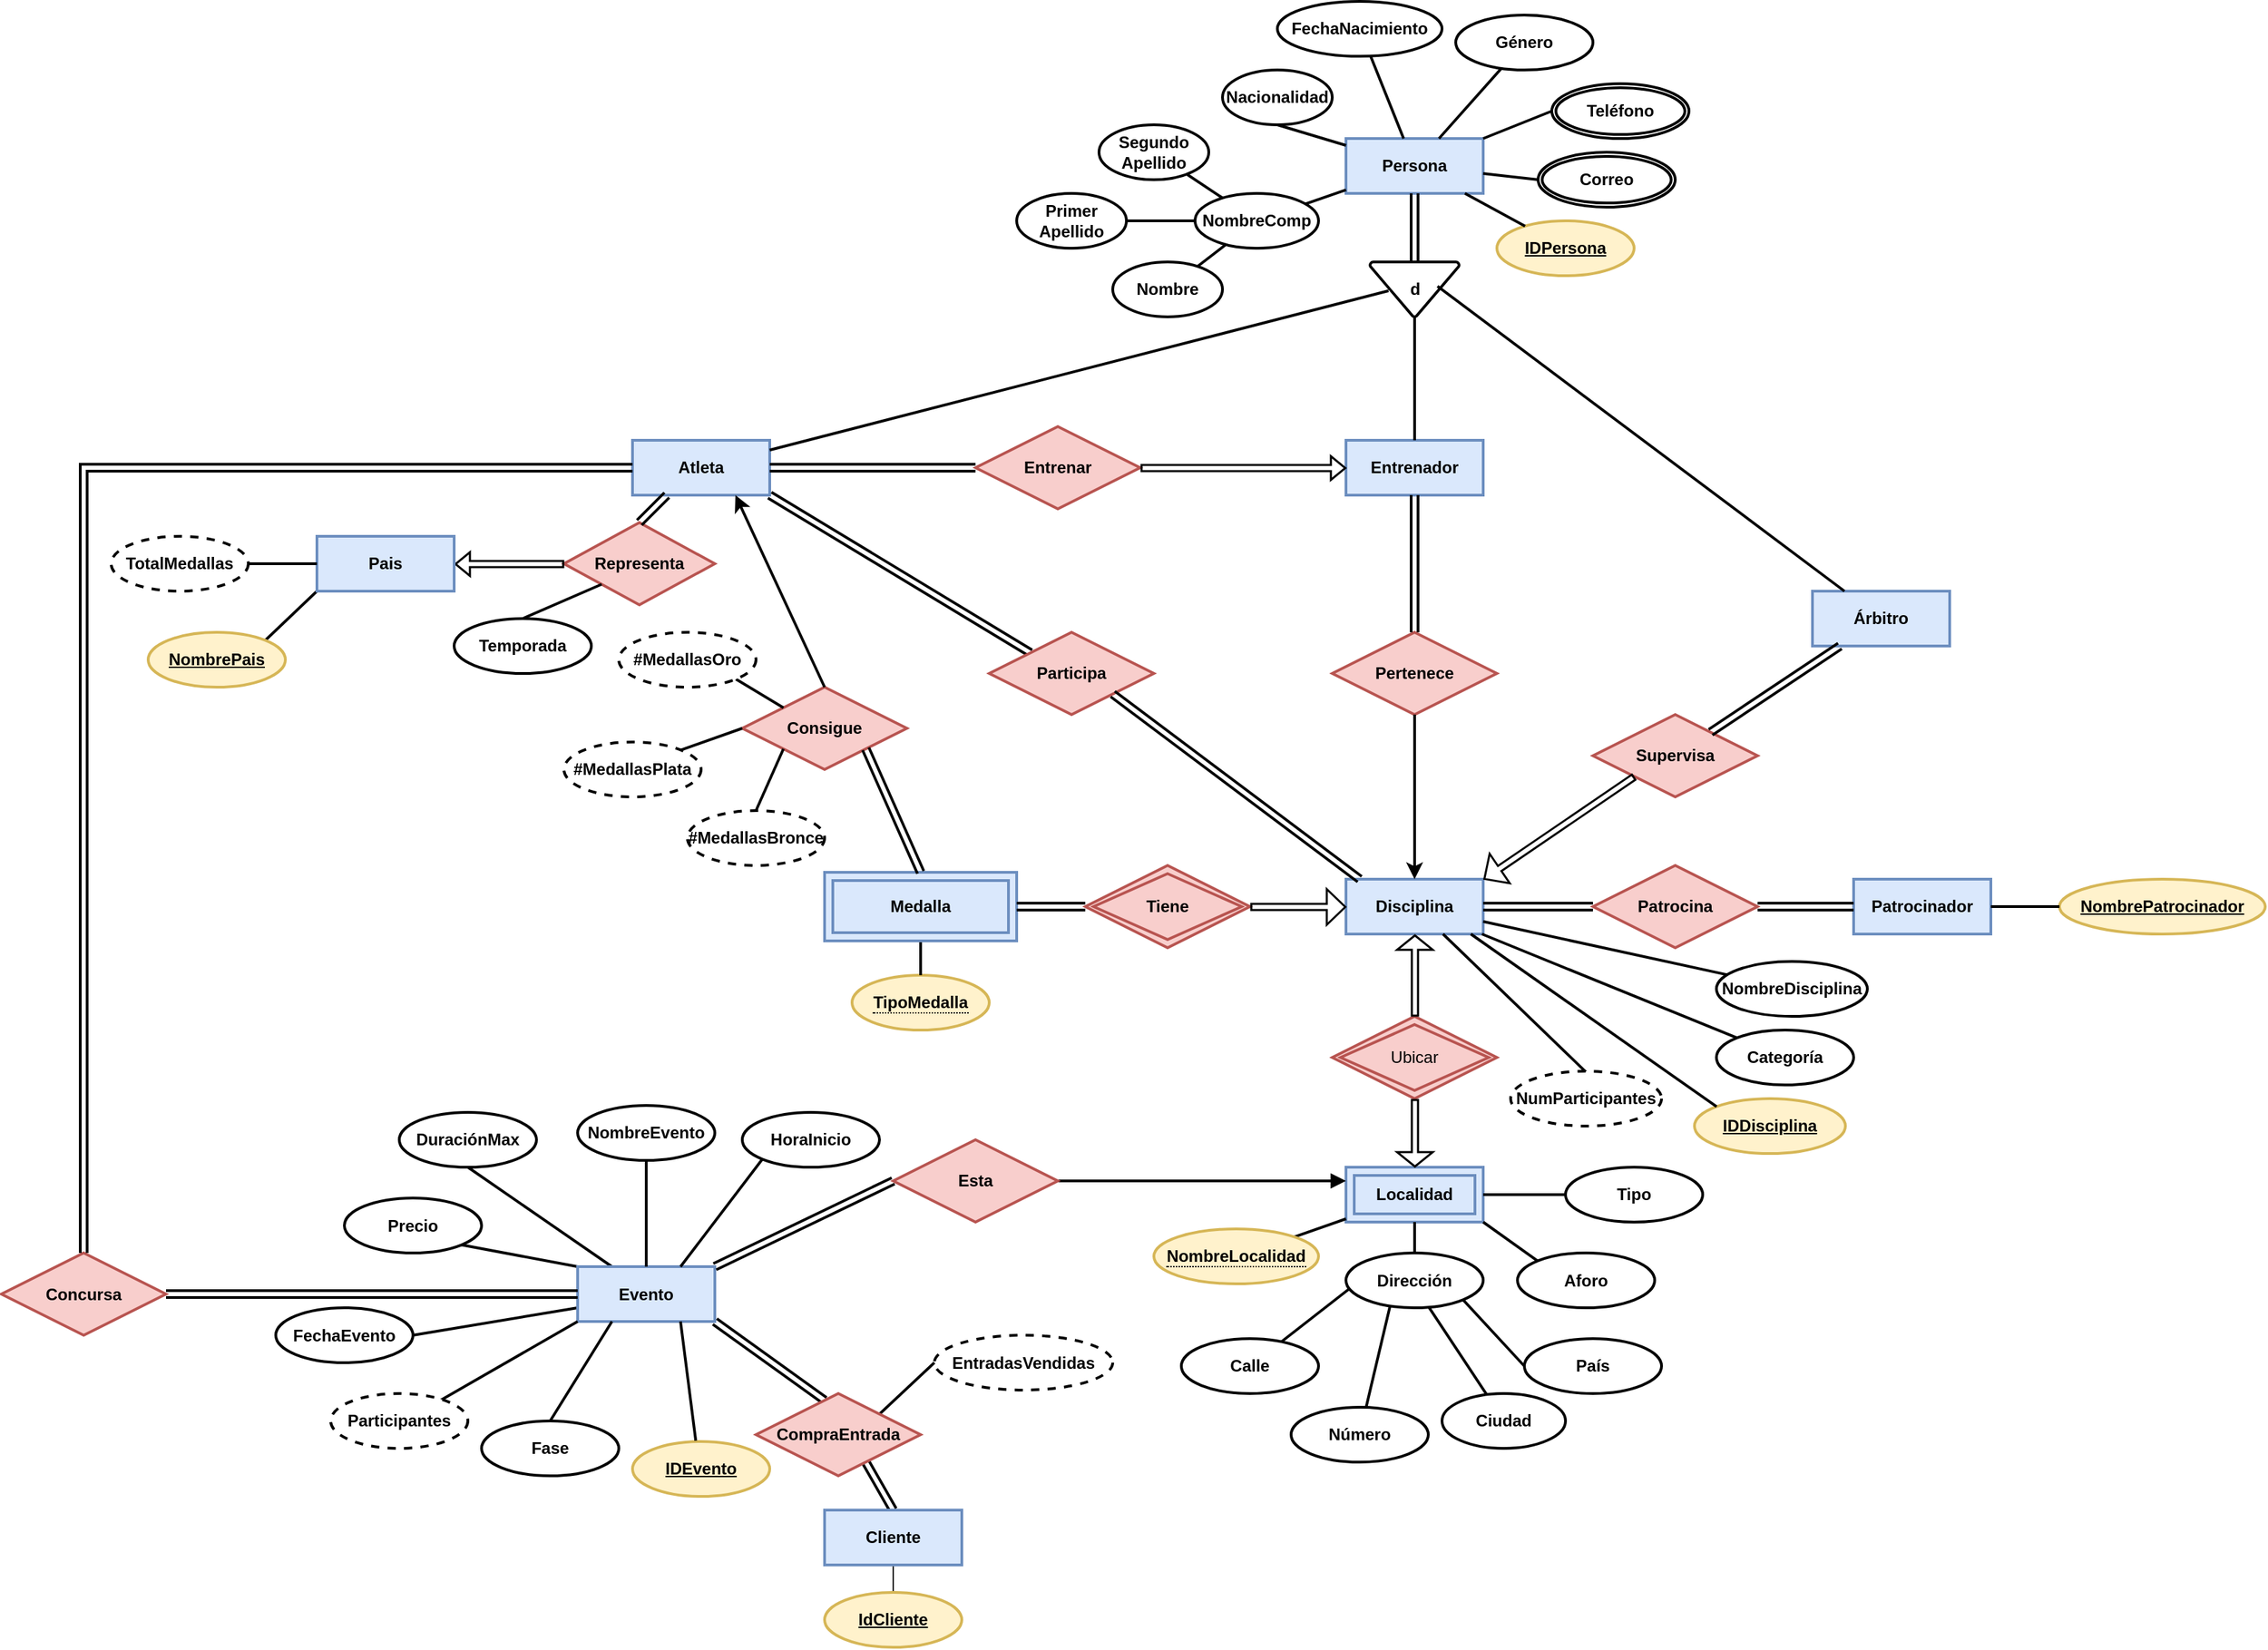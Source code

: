 <mxfile version="24.8.6">
  <diagram name="Página-1" id="QCrCfaFw36UPNGJQG-pu">
    <mxGraphModel grid="1" page="1" gridSize="10" guides="1" tooltips="1" connect="1" arrows="1" fold="1" pageScale="1" pageWidth="827" pageHeight="1169" background="none" math="0" shadow="0">
      <root>
        <mxCell id="0" />
        <mxCell id="1" parent="0" />
        <mxCell id="vkqAU-G4HcXmrahT7UT--8" value="NombreComp" style="ellipse;whiteSpace=wrap;html=1;movable=1;resizable=1;rotatable=1;deletable=1;editable=1;locked=0;connectable=1;strokeWidth=2;fontStyle=1" vertex="1" parent="1">
          <mxGeometry x="150" y="-90" width="90" height="40" as="geometry" />
        </mxCell>
        <mxCell id="vkqAU-G4HcXmrahT7UT--10" value="Nombre" style="ellipse;whiteSpace=wrap;html=1;movable=1;resizable=1;rotatable=1;deletable=1;editable=1;locked=0;connectable=1;strokeWidth=2;fontStyle=1" vertex="1" parent="1">
          <mxGeometry x="90" y="-40" width="80" height="40" as="geometry" />
        </mxCell>
        <mxCell id="f1zBCqjC82hzsTpn4rTU-1" value="Primer Apellido" style="ellipse;whiteSpace=wrap;html=1;movable=1;resizable=1;rotatable=1;deletable=1;editable=1;locked=0;connectable=1;strokeWidth=2;fontStyle=1" vertex="1" parent="1">
          <mxGeometry x="20" y="-90" width="80" height="40" as="geometry" />
        </mxCell>
        <mxCell id="f1zBCqjC82hzsTpn4rTU-2" value="Segundo Apellido" style="ellipse;whiteSpace=wrap;html=1;movable=1;resizable=1;rotatable=1;deletable=1;editable=1;locked=0;connectable=1;strokeWidth=2;fontStyle=1" vertex="1" parent="1">
          <mxGeometry x="80" y="-140" width="80" height="40" as="geometry" />
        </mxCell>
        <mxCell id="f1zBCqjC82hzsTpn4rTU-3" value="Nacionalidad" style="ellipse;whiteSpace=wrap;html=1;movable=1;resizable=1;rotatable=1;deletable=1;editable=1;locked=0;connectable=1;strokeWidth=2;fontStyle=1" vertex="1" parent="1">
          <mxGeometry x="170" y="-180" width="80" height="40" as="geometry" />
        </mxCell>
        <mxCell id="f1zBCqjC82hzsTpn4rTU-4" value="FechaNacimiento" style="ellipse;whiteSpace=wrap;html=1;movable=1;resizable=1;rotatable=1;deletable=1;editable=1;locked=0;connectable=1;strokeWidth=2;fontStyle=1" vertex="1" parent="1">
          <mxGeometry x="210" y="-230" width="120" height="40" as="geometry" />
        </mxCell>
        <mxCell id="f1zBCqjC82hzsTpn4rTU-11" value="d" style="strokeWidth=2;html=1;shape=mxgraph.flowchart.merge_or_storage;whiteSpace=wrap;fontStyle=1" vertex="1" parent="1">
          <mxGeometry x="277.5" y="-40" width="65" height="40" as="geometry" />
        </mxCell>
        <mxCell id="f1zBCqjC82hzsTpn4rTU-13" value="Persona" style="whiteSpace=wrap;html=1;align=center;fontStyle=1;fillColor=#dae8fc;strokeColor=#6c8ebf;strokeWidth=2;" vertex="1" parent="1">
          <mxGeometry x="260" y="-130" width="100" height="40" as="geometry" />
        </mxCell>
        <mxCell id="f1zBCqjC82hzsTpn4rTU-14" value="Atleta" style="whiteSpace=wrap;html=1;align=center;fontStyle=1;fillColor=#DAE8FC;strokeColor=#6c8ebf;strokeWidth=2;" vertex="1" parent="1">
          <mxGeometry x="-260" y="90" width="100" height="40" as="geometry" />
        </mxCell>
        <mxCell id="f1zBCqjC82hzsTpn4rTU-15" value="Entrenador" style="whiteSpace=wrap;html=1;align=center;fontStyle=1;fillColor=#dae8fc;strokeColor=#6c8ebf;strokeWidth=2;" vertex="1" parent="1">
          <mxGeometry x="260" y="90" width="100" height="40" as="geometry" />
        </mxCell>
        <mxCell id="f1zBCqjC82hzsTpn4rTU-16" value="Árbitro" style="whiteSpace=wrap;html=1;align=center;fillColor=#dae8fc;strokeColor=#6c8ebf;fontStyle=1;strokeWidth=2;" vertex="1" parent="1">
          <mxGeometry x="600" y="200" width="100" height="40" as="geometry" />
        </mxCell>
        <mxCell id="f1zBCqjC82hzsTpn4rTU-17" value="Disciplina" style="whiteSpace=wrap;html=1;align=center;fontStyle=1;fillColor=#dae8fc;strokeColor=#6c8ebf;strokeWidth=2;" vertex="1" parent="1">
          <mxGeometry x="260" y="410" width="100" height="40" as="geometry" />
        </mxCell>
        <mxCell id="f1zBCqjC82hzsTpn4rTU-27" value="" style="endArrow=none;html=1;rounded=0;entryX=0;entryY=0.5;entryDx=0;entryDy=0;strokeWidth=2;fontStyle=1" edge="1" parent="1" source="f1zBCqjC82hzsTpn4rTU-13" target="f1zBCqjC82hzsTpn4rTU-51">
          <mxGeometry relative="1" as="geometry">
            <mxPoint x="290" y="-30" as="sourcePoint" />
            <mxPoint x="400" y="-150" as="targetPoint" />
          </mxGeometry>
        </mxCell>
        <mxCell id="f1zBCqjC82hzsTpn4rTU-28" value="" style="endArrow=none;html=1;rounded=0;exitX=0.5;exitY=1;exitDx=0;exitDy=0;strokeWidth=2;fontStyle=1" edge="1" parent="1" source="f1zBCqjC82hzsTpn4rTU-3" target="f1zBCqjC82hzsTpn4rTU-13">
          <mxGeometry relative="1" as="geometry">
            <mxPoint x="290" y="-30" as="sourcePoint" />
            <mxPoint x="320" y="-140" as="targetPoint" />
          </mxGeometry>
        </mxCell>
        <mxCell id="f1zBCqjC82hzsTpn4rTU-29" value="" style="endArrow=none;html=1;rounded=0;strokeWidth=2;fontStyle=1" edge="1" parent="1" source="f1zBCqjC82hzsTpn4rTU-13" target="f1zBCqjC82hzsTpn4rTU-4">
          <mxGeometry relative="1" as="geometry">
            <mxPoint x="230" y="-211.18" as="sourcePoint" />
            <mxPoint x="390" y="-211.18" as="targetPoint" />
          </mxGeometry>
        </mxCell>
        <mxCell id="f1zBCqjC82hzsTpn4rTU-31" value="" style="endArrow=none;html=1;rounded=0;strokeWidth=2;fontStyle=1" edge="1" parent="1" source="f1zBCqjC82hzsTpn4rTU-13" target="vkqAU-G4HcXmrahT7UT--8">
          <mxGeometry relative="1" as="geometry">
            <mxPoint x="290" y="-30" as="sourcePoint" />
            <mxPoint x="450" y="-30" as="targetPoint" />
          </mxGeometry>
        </mxCell>
        <mxCell id="f1zBCqjC82hzsTpn4rTU-32" value="" style="endArrow=none;html=1;rounded=0;strokeWidth=2;fontStyle=1" edge="1" parent="1" source="vkqAU-G4HcXmrahT7UT--8" target="f1zBCqjC82hzsTpn4rTU-2">
          <mxGeometry relative="1" as="geometry">
            <mxPoint x="290" y="-30" as="sourcePoint" />
            <mxPoint x="450" y="-30" as="targetPoint" />
          </mxGeometry>
        </mxCell>
        <mxCell id="f1zBCqjC82hzsTpn4rTU-33" value="" style="endArrow=none;html=1;rounded=0;strokeWidth=2;fontStyle=1" edge="1" parent="1" source="vkqAU-G4HcXmrahT7UT--8" target="f1zBCqjC82hzsTpn4rTU-1">
          <mxGeometry relative="1" as="geometry">
            <mxPoint x="290" y="-30" as="sourcePoint" />
            <mxPoint x="450" y="-30" as="targetPoint" />
          </mxGeometry>
        </mxCell>
        <mxCell id="f1zBCqjC82hzsTpn4rTU-34" value="" style="endArrow=none;html=1;rounded=0;strokeWidth=2;fontStyle=1" edge="1" parent="1" source="vkqAU-G4HcXmrahT7UT--8" target="vkqAU-G4HcXmrahT7UT--10">
          <mxGeometry relative="1" as="geometry">
            <mxPoint x="290" y="-30" as="sourcePoint" />
            <mxPoint x="450" y="-30" as="targetPoint" />
          </mxGeometry>
        </mxCell>
        <mxCell id="f1zBCqjC82hzsTpn4rTU-39" value="" style="shape=link;html=1;rounded=0;strokeWidth=2;fontStyle=1" edge="1" parent="1" source="f1zBCqjC82hzsTpn4rTU-11" target="f1zBCqjC82hzsTpn4rTU-13">
          <mxGeometry width="100" relative="1" as="geometry">
            <mxPoint x="310" y="-30" as="sourcePoint" />
            <mxPoint x="420" y="-30" as="targetPoint" />
          </mxGeometry>
        </mxCell>
        <mxCell id="f1zBCqjC82hzsTpn4rTU-40" value="" style="endArrow=none;html=1;rounded=0;exitX=0.208;exitY=0.525;exitDx=0;exitDy=0;exitPerimeter=0;strokeWidth=2;" edge="1" parent="1" source="f1zBCqjC82hzsTpn4rTU-11" target="f1zBCqjC82hzsTpn4rTU-14">
          <mxGeometry width="50" height="50" relative="1" as="geometry">
            <mxPoint x="340" y="-60" as="sourcePoint" />
            <mxPoint x="240" y="-20" as="targetPoint" />
          </mxGeometry>
        </mxCell>
        <mxCell id="f1zBCqjC82hzsTpn4rTU-41" value="" style="endArrow=none;html=1;rounded=0;strokeWidth=2;" edge="1" parent="1" source="f1zBCqjC82hzsTpn4rTU-11" target="f1zBCqjC82hzsTpn4rTU-15">
          <mxGeometry width="50" height="50" relative="1" as="geometry">
            <mxPoint x="347.769" y="-129.72" as="sourcePoint" />
            <mxPoint x="209.769" y="-44.72" as="targetPoint" />
          </mxGeometry>
        </mxCell>
        <mxCell id="f1zBCqjC82hzsTpn4rTU-42" value="" style="endArrow=none;html=1;rounded=0;entryX=0.757;entryY=0.441;entryDx=0;entryDy=0;entryPerimeter=0;strokeWidth=2;" edge="1" parent="1" source="f1zBCqjC82hzsTpn4rTU-16" target="f1zBCqjC82hzsTpn4rTU-11">
          <mxGeometry width="50" height="50" relative="1" as="geometry">
            <mxPoint x="347.769" y="-129.72" as="sourcePoint" />
            <mxPoint x="209.769" y="-44.72" as="targetPoint" />
            <Array as="points" />
          </mxGeometry>
        </mxCell>
        <mxCell id="f1zBCqjC82hzsTpn4rTU-46" value="Género" style="ellipse;whiteSpace=wrap;html=1;align=center;strokeWidth=2;fontStyle=1" vertex="1" parent="1">
          <mxGeometry x="340" y="-220" width="100" height="40" as="geometry" />
        </mxCell>
        <mxCell id="f1zBCqjC82hzsTpn4rTU-48" value="" style="endArrow=none;html=1;rounded=0;strokeWidth=2;fontStyle=1" edge="1" parent="1" source="f1zBCqjC82hzsTpn4rTU-46" target="f1zBCqjC82hzsTpn4rTU-13">
          <mxGeometry width="50" height="50" relative="1" as="geometry">
            <mxPoint x="397.769" y="-79.72" as="sourcePoint" />
            <mxPoint x="259.769" y="5.28" as="targetPoint" />
          </mxGeometry>
        </mxCell>
        <mxCell id="f1zBCqjC82hzsTpn4rTU-49" value="Supervisa" style="shape=rhombus;perimeter=rhombusPerimeter;whiteSpace=wrap;html=1;align=center;fillColor=#f8cecc;strokeColor=#b85450;strokeWidth=2;fontStyle=1" vertex="1" parent="1">
          <mxGeometry x="440" y="290" width="120" height="60" as="geometry" />
        </mxCell>
        <mxCell id="f1zBCqjC82hzsTpn4rTU-51" value="Teléfono" style="ellipse;shape=doubleEllipse;margin=3;whiteSpace=wrap;html=1;align=center;strokeWidth=2;fontStyle=1" vertex="1" parent="1">
          <mxGeometry x="410" y="-170" width="100" height="40" as="geometry" />
        </mxCell>
        <mxCell id="f1zBCqjC82hzsTpn4rTU-53" value="Localidad" style="shape=ext;margin=3;double=1;whiteSpace=wrap;html=1;align=center;fillColor=#dae8fc;strokeColor=#6c8ebf;strokeWidth=2;fontStyle=1" vertex="1" parent="1">
          <mxGeometry x="260" y="620" width="100" height="40" as="geometry" />
        </mxCell>
        <mxCell id="f1zBCqjC82hzsTpn4rTU-55" value="Pertenece" style="shape=rhombus;perimeter=rhombusPerimeter;whiteSpace=wrap;html=1;align=center;fillColor=#f8cecc;strokeColor=#b85450;strokeWidth=2;fontStyle=1" vertex="1" parent="1">
          <mxGeometry x="250" y="230" width="120" height="60" as="geometry" />
        </mxCell>
        <mxCell id="f1zBCqjC82hzsTpn4rTU-60" value="" style="endArrow=classic;html=1;rounded=0;entryX=0;entryY=0.5;entryDx=0;entryDy=0;strokeWidth=2;shape=link;" edge="1" parent="1" source="f1zBCqjC82hzsTpn4rTU-14" target="f1zBCqjC82hzsTpn4rTU-43">
          <mxGeometry width="50" height="50" relative="1" as="geometry">
            <mxPoint x="310" y="180" as="sourcePoint" />
            <mxPoint x="360" y="130" as="targetPoint" />
          </mxGeometry>
        </mxCell>
        <mxCell id="f1zBCqjC82hzsTpn4rTU-43" value="Entrenar" style="shape=rhombus;perimeter=rhombusPerimeter;whiteSpace=wrap;html=1;align=center;fillColor=#f8cecc;strokeColor=#b85450;strokeWidth=2;fontStyle=1" vertex="1" parent="1">
          <mxGeometry x="-10" y="80" width="120" height="60" as="geometry" />
        </mxCell>
        <mxCell id="f1zBCqjC82hzsTpn4rTU-61" value="" style="shape=link;html=1;rounded=0;strokeWidth=2;" edge="1" parent="1" source="f1zBCqjC82hzsTpn4rTU-55" target="f1zBCqjC82hzsTpn4rTU-15">
          <mxGeometry width="100" relative="1" as="geometry">
            <mxPoint x="280" y="270" as="sourcePoint" />
            <mxPoint x="380" y="270" as="targetPoint" />
          </mxGeometry>
        </mxCell>
        <mxCell id="f1zBCqjC82hzsTpn4rTU-62" value="" style="endArrow=classic;html=1;rounded=0;strokeWidth=2;" edge="1" parent="1" target="f1zBCqjC82hzsTpn4rTU-17">
          <mxGeometry width="50" height="50" relative="1" as="geometry">
            <mxPoint x="310" y="290" as="sourcePoint" />
            <mxPoint x="360" y="240" as="targetPoint" />
          </mxGeometry>
        </mxCell>
        <mxCell id="f1zBCqjC82hzsTpn4rTU-65" value="" style="shape=link;endArrow=none;html=1;rounded=0;entryX=1;entryY=1;entryDx=0;entryDy=0;exitX=0;exitY=0;exitDx=0;exitDy=0;endFill=0;strokeWidth=2;" edge="1" parent="1" source="f1zBCqjC82hzsTpn4rTU-66" target="f1zBCqjC82hzsTpn4rTU-14">
          <mxGeometry width="50" height="50" relative="1" as="geometry">
            <mxPoint x="20" y="240" as="sourcePoint" />
            <mxPoint x="-90" y="190" as="targetPoint" />
          </mxGeometry>
        </mxCell>
        <mxCell id="f1zBCqjC82hzsTpn4rTU-66" value="Participa" style="shape=rhombus;perimeter=rhombusPerimeter;whiteSpace=wrap;html=1;align=center;fillColor=#f8cecc;strokeColor=#b85450;strokeWidth=2;fontStyle=1" vertex="1" parent="1">
          <mxGeometry y="230" width="120" height="60" as="geometry" />
        </mxCell>
        <mxCell id="f1zBCqjC82hzsTpn4rTU-68" value="" style="shape=link;endArrow=classic;html=1;rounded=0;entryX=0;entryY=0.25;entryDx=0;entryDy=0;exitX=1;exitY=1;exitDx=0;exitDy=0;strokeWidth=2;" edge="1" parent="1" source="f1zBCqjC82hzsTpn4rTU-66">
          <mxGeometry width="50" height="50" relative="1" as="geometry">
            <mxPoint x="130" y="250" as="sourcePoint" />
            <mxPoint x="270" y="410" as="targetPoint" />
          </mxGeometry>
        </mxCell>
        <mxCell id="f1zBCqjC82hzsTpn4rTU-69" value="&lt;span&gt;NombreDisciplina&lt;/span&gt;" style="ellipse;whiteSpace=wrap;html=1;align=center;fontStyle=1;strokeWidth=2;" vertex="1" parent="1">
          <mxGeometry x="530" y="470" width="110" height="40" as="geometry" />
        </mxCell>
        <mxCell id="f1zBCqjC82hzsTpn4rTU-72" value="Categoría" style="ellipse;whiteSpace=wrap;html=1;align=center;strokeWidth=2;fontSize=12;fontStyle=1" vertex="1" parent="1">
          <mxGeometry x="530" y="520" width="100" height="40" as="geometry" />
        </mxCell>
        <mxCell id="f1zBCqjC82hzsTpn4rTU-74" value="" style="endArrow=classic;html=1;rounded=0;shape=flexArrow;exitX=0;exitY=1;exitDx=0;exitDy=0;endSize=4;strokeWidth=1.5;startSize=0;sourcePerimeterSpacing=-8;width=4;entryX=1;entryY=0;entryDx=0;entryDy=0;" edge="1" parent="1" source="f1zBCqjC82hzsTpn4rTU-49" target="f1zBCqjC82hzsTpn4rTU-17">
          <mxGeometry width="50" height="50" relative="1" as="geometry">
            <mxPoint x="310" y="410" as="sourcePoint" />
            <mxPoint x="360" y="360" as="targetPoint" />
          </mxGeometry>
        </mxCell>
        <mxCell id="f1zBCqjC82hzsTpn4rTU-75" value="" style="endArrow=none;html=1;rounded=0;strokeWidth=2;" edge="1" parent="1" source="f1zBCqjC82hzsTpn4rTU-17" target="f1zBCqjC82hzsTpn4rTU-72">
          <mxGeometry width="50" height="50" relative="1" as="geometry">
            <mxPoint x="397.769" y="460.28" as="sourcePoint" />
            <mxPoint x="259.769" y="545.28" as="targetPoint" />
          </mxGeometry>
        </mxCell>
        <mxCell id="f1zBCqjC82hzsTpn4rTU-76" value="" style="endArrow=none;html=1;rounded=0;strokeWidth=2;" edge="1" parent="1" source="f1zBCqjC82hzsTpn4rTU-17" target="f1zBCqjC82hzsTpn4rTU-69">
          <mxGeometry width="50" height="50" relative="1" as="geometry">
            <mxPoint x="397.769" y="460.28" as="sourcePoint" />
            <mxPoint x="259.769" y="545.28" as="targetPoint" />
          </mxGeometry>
        </mxCell>
        <mxCell id="f1zBCqjC82hzsTpn4rTU-77" value="" style="endArrow=none;html=1;rounded=0;fontSize=11;strokeWidth=2;" edge="1" parent="1" source="f1zBCqjC82hzsTpn4rTU-17">
          <mxGeometry width="50" height="50" relative="1" as="geometry">
            <mxPoint x="397.769" y="460.28" as="sourcePoint" />
            <mxPoint x="435.615" y="551.283" as="targetPoint" />
          </mxGeometry>
        </mxCell>
        <mxCell id="f1zBCqjC82hzsTpn4rTU-80" value="Tipo" style="ellipse;whiteSpace=wrap;html=1;align=center;fontStyle=1;strokeWidth=2;" vertex="1" parent="1">
          <mxGeometry x="420" y="620" width="100" height="40" as="geometry" />
        </mxCell>
        <mxCell id="f1zBCqjC82hzsTpn4rTU-81" value="IDPersona" style="ellipse;whiteSpace=wrap;html=1;align=center;fontStyle=5;fillColor=#fff2cc;strokeColor=#d6b656;strokeWidth=2;" vertex="1" parent="1">
          <mxGeometry x="370" y="-70" width="100" height="40" as="geometry" />
        </mxCell>
        <mxCell id="f1zBCqjC82hzsTpn4rTU-83" value="" style="endArrow=none;html=1;rounded=0;strokeWidth=2;fontStyle=1" edge="1" parent="1" source="f1zBCqjC82hzsTpn4rTU-81" target="f1zBCqjC82hzsTpn4rTU-13">
          <mxGeometry width="50" height="50" relative="1" as="geometry">
            <mxPoint x="397.769" y="-79.72" as="sourcePoint" />
            <mxPoint x="259.769" y="5.28" as="targetPoint" />
          </mxGeometry>
        </mxCell>
        <mxCell id="f1zBCqjC82hzsTpn4rTU-84" value="Ubicar" style="shape=rhombus;double=1;perimeter=rhombusPerimeter;whiteSpace=wrap;html=1;align=center;fillColor=#f8cecc;strokeColor=#b85450;strokeWidth=2;" vertex="1" parent="1">
          <mxGeometry x="250" y="510" width="120" height="60" as="geometry" />
        </mxCell>
        <mxCell id="f1zBCqjC82hzsTpn4rTU-85" value="" style="endArrow=none;html=1;rounded=0;entryX=1;entryY=0;entryDx=0;entryDy=0;strokeWidth=2;" edge="1" parent="1" source="f1zBCqjC82hzsTpn4rTU-53" target="mH0adXcuigVSKNQ7jDRi-12">
          <mxGeometry width="50" height="50" relative="1" as="geometry">
            <mxPoint x="397.769" y="580.28" as="sourcePoint" />
            <mxPoint x="234.977" y="670.708" as="targetPoint" />
          </mxGeometry>
        </mxCell>
        <mxCell id="f1zBCqjC82hzsTpn4rTU-87" value="" style="endArrow=none;html=1;rounded=0;strokeWidth=2;" edge="1" parent="1" source="f1zBCqjC82hzsTpn4rTU-80" target="f1zBCqjC82hzsTpn4rTU-53">
          <mxGeometry width="50" height="50" relative="1" as="geometry">
            <mxPoint x="397.769" y="580.28" as="sourcePoint" />
            <mxPoint x="259.769" y="665.28" as="targetPoint" />
          </mxGeometry>
        </mxCell>
        <mxCell id="f1zBCqjC82hzsTpn4rTU-88" value="Calle" style="ellipse;whiteSpace=wrap;html=1;align=center;strokeWidth=2;fontStyle=1" vertex="1" parent="1">
          <mxGeometry x="140" y="745" width="100" height="40" as="geometry" />
        </mxCell>
        <mxCell id="f1zBCqjC82hzsTpn4rTU-89" value="Número" style="ellipse;whiteSpace=wrap;html=1;align=center;strokeWidth=2;fontStyle=1" vertex="1" parent="1">
          <mxGeometry x="220" y="795" width="100" height="40" as="geometry" />
        </mxCell>
        <mxCell id="f1zBCqjC82hzsTpn4rTU-90" value="Ciudad" style="ellipse;whiteSpace=wrap;html=1;align=center;strokeWidth=2;fontStyle=1" vertex="1" parent="1">
          <mxGeometry x="330" y="785" width="90" height="40" as="geometry" />
        </mxCell>
        <mxCell id="f1zBCqjC82hzsTpn4rTU-91" value="País" style="ellipse;whiteSpace=wrap;html=1;align=center;strokeWidth=2;fontStyle=1" vertex="1" parent="1">
          <mxGeometry x="390" y="745" width="100" height="40" as="geometry" />
        </mxCell>
        <mxCell id="f1zBCqjC82hzsTpn4rTU-92" value="" style="endArrow=none;html=1;rounded=0;exitX=0.031;exitY=0.641;exitDx=0;exitDy=0;exitPerimeter=0;strokeWidth=2;fontStyle=1" edge="1" parent="1" source="THKwmLbEmkbz0ED7jqbm-4" target="f1zBCqjC82hzsTpn4rTU-88">
          <mxGeometry width="50" height="50" relative="1" as="geometry">
            <mxPoint x="250" y="720" as="sourcePoint" />
            <mxPoint x="259.769" y="760.28" as="targetPoint" />
          </mxGeometry>
        </mxCell>
        <mxCell id="f1zBCqjC82hzsTpn4rTU-93" value="" style="endArrow=none;html=1;rounded=0;exitX=0.322;exitY=0.959;exitDx=0;exitDy=0;exitPerimeter=0;strokeWidth=2;fontStyle=1" edge="1" parent="1" source="THKwmLbEmkbz0ED7jqbm-4" target="f1zBCqjC82hzsTpn4rTU-89">
          <mxGeometry width="50" height="50" relative="1" as="geometry">
            <mxPoint x="270" y="750" as="sourcePoint" />
            <mxPoint x="259.769" y="760.28" as="targetPoint" />
          </mxGeometry>
        </mxCell>
        <mxCell id="f1zBCqjC82hzsTpn4rTU-94" value="" style="endArrow=none;html=1;rounded=0;entryX=0.361;entryY=0.017;entryDx=0;entryDy=0;entryPerimeter=0;exitX=0.6;exitY=0.974;exitDx=0;exitDy=0;exitPerimeter=0;strokeWidth=2;fontStyle=1" edge="1" parent="1" source="THKwmLbEmkbz0ED7jqbm-4" target="f1zBCqjC82hzsTpn4rTU-90">
          <mxGeometry width="50" height="50" relative="1" as="geometry">
            <mxPoint x="306" y="760" as="sourcePoint" />
            <mxPoint x="259.769" y="760.28" as="targetPoint" />
          </mxGeometry>
        </mxCell>
        <mxCell id="f1zBCqjC82hzsTpn4rTU-95" value="" style="endArrow=none;html=1;rounded=0;exitX=0;exitY=0.5;exitDx=0;exitDy=0;entryX=1;entryY=1;entryDx=0;entryDy=0;strokeWidth=2;fontStyle=1" edge="1" parent="1" source="f1zBCqjC82hzsTpn4rTU-91" target="THKwmLbEmkbz0ED7jqbm-4">
          <mxGeometry width="50" height="50" relative="1" as="geometry">
            <mxPoint x="397.769" y="675.28" as="sourcePoint" />
            <mxPoint x="340" y="750" as="targetPoint" />
          </mxGeometry>
        </mxCell>
        <mxCell id="f1zBCqjC82hzsTpn4rTU-105" value="Precio" style="ellipse;whiteSpace=wrap;html=1;align=center;strokeWidth=2;fontStyle=1" vertex="1" parent="1">
          <mxGeometry x="-470" y="642.5" width="100" height="40" as="geometry" />
        </mxCell>
        <mxCell id="f1zBCqjC82hzsTpn4rTU-106" value="" style="endArrow=none;html=1;rounded=0;entryX=1;entryY=1;entryDx=0;entryDy=0;exitX=0;exitY=0;exitDx=0;exitDy=0;strokeWidth=2;" edge="1" parent="1" source="o7-nBCWL6oB6dUf7lMq--11" target="f1zBCqjC82hzsTpn4rTU-105">
          <mxGeometry relative="1" as="geometry">
            <mxPoint x="-490" y="702.5" as="sourcePoint" />
            <mxPoint x="-330" y="702.5" as="targetPoint" />
          </mxGeometry>
        </mxCell>
        <mxCell id="f1zBCqjC82hzsTpn4rTU-108" value="" style="endArrow=none;html=1;rounded=0;entryX=0.5;entryY=1;entryDx=0;entryDy=0;strokeWidth=2;exitX=0.25;exitY=0;exitDx=0;exitDy=0;" edge="1" parent="1" target="o7-nBCWL6oB6dUf7lMq--22" source="o7-nBCWL6oB6dUf7lMq--11">
          <mxGeometry relative="1" as="geometry">
            <mxPoint x="-260" y="700" as="sourcePoint" />
            <mxPoint x="-250" y="777.5" as="targetPoint" />
          </mxGeometry>
        </mxCell>
        <mxCell id="f1zBCqjC82hzsTpn4rTU-109" value="" style="endArrow=none;html=1;rounded=0;exitX=0;exitY=0.75;exitDx=0;exitDy=0;entryX=1;entryY=0.5;entryDx=0;entryDy=0;strokeWidth=2;" edge="1" parent="1" source="o7-nBCWL6oB6dUf7lMq--11" target="o7-nBCWL6oB6dUf7lMq--28">
          <mxGeometry relative="1" as="geometry">
            <mxPoint x="-490" y="702.5" as="sourcePoint" />
            <mxPoint x="-368.656" y="766.918" as="targetPoint" />
          </mxGeometry>
        </mxCell>
        <mxCell id="f1zBCqjC82hzsTpn4rTU-116" value="" style="shape=link;html=1;rounded=0;strokeWidth=2;" edge="1" parent="1" source="f1zBCqjC82hzsTpn4rTU-16" target="f1zBCqjC82hzsTpn4rTU-49">
          <mxGeometry width="100" relative="1" as="geometry">
            <mxPoint y="500" as="sourcePoint" />
            <mxPoint x="550" y="340" as="targetPoint" />
          </mxGeometry>
        </mxCell>
        <mxCell id="fMwPx2uLLaWgfthnUd-A-1" value="Patrocinador" style="whiteSpace=wrap;html=1;align=center;fontStyle=1;fillColor=#dae8fc;strokeColor=#6c8ebf;strokeWidth=2;" vertex="1" parent="1">
          <mxGeometry x="630" y="410" width="100" height="40" as="geometry" />
        </mxCell>
        <mxCell id="cxBHX1C2nxwxFBKa3v35-2" value="Aforo" style="ellipse;whiteSpace=wrap;html=1;align=center;strokeWidth=2;fontStyle=1" vertex="1" parent="1">
          <mxGeometry x="385" y="682.5" width="100" height="40" as="geometry" />
        </mxCell>
        <mxCell id="o7-nBCWL6oB6dUf7lMq--1" value="Representa" style="shape=rhombus;perimeter=rhombusPerimeter;whiteSpace=wrap;html=1;align=center;fillColor=#f8cecc;strokeColor=#b85450;fontStyle=1;strokeWidth=2;" vertex="1" parent="1">
          <mxGeometry x="-310" y="150" width="110" height="60" as="geometry" />
        </mxCell>
        <mxCell id="cxBHX1C2nxwxFBKa3v35-3" value="Patrocina" style="shape=rhombus;perimeter=rhombusPerimeter;whiteSpace=wrap;html=1;align=center;fillColor=#f8cecc;strokeColor=#b85450;fontStyle=1;strokeWidth=2;" vertex="1" parent="1">
          <mxGeometry x="440" y="400" width="120" height="60" as="geometry" />
        </mxCell>
        <mxCell id="o7-nBCWL6oB6dUf7lMq--2" value="" style="endArrow=none;html=1;rounded=0;exitX=0.5;exitY=0;exitDx=0;exitDy=0;entryX=0.25;entryY=1;entryDx=0;entryDy=0;shape=link;strokeWidth=2;" edge="1" parent="1" source="o7-nBCWL6oB6dUf7lMq--1" target="f1zBCqjC82hzsTpn4rTU-14">
          <mxGeometry width="50" height="50" relative="1" as="geometry">
            <mxPoint x="340" y="-55" as="sourcePoint" />
            <mxPoint x="-150" y="104" as="targetPoint" />
          </mxGeometry>
        </mxCell>
        <mxCell id="o7-nBCWL6oB6dUf7lMq--3" value="" style="endArrow=none;html=1;rounded=0;exitX=1;exitY=0.5;exitDx=0;exitDy=0;startArrow=block;startFill=1;shape=flexArrow;entryX=0;entryY=0.5;entryDx=0;entryDy=0;strokeWidth=1.5;endFill=1;targetPerimeterSpacing=0;endSize=0;startSize=3;shadow=0;flowAnimation=0;fillColor=none;width=4;startWidth=11.25;fontStyle=1;sourcePerimeterSpacing=-8;sourcePortConstraint=south;endFillColor=#000000;startFillColor=#000000;backgroundOutline=0;metaEdit=0;fixDash=0;snapToPoint=0;noJump=0;orthogonalLoop=0;comic=0;ignoreEdge=0;linecap=round;linejoin=miter-clip;perimeterSpacing=-44;" edge="1" parent="1" source="THKwmLbEmkbz0ED7jqbm-10" target="o7-nBCWL6oB6dUf7lMq--1">
          <mxGeometry width="50" height="50" relative="1" as="geometry">
            <mxPoint x="-320" y="30" as="sourcePoint" />
            <mxPoint x="-260" y="40" as="targetPoint" />
          </mxGeometry>
        </mxCell>
        <mxCell id="cxBHX1C2nxwxFBKa3v35-8" value="" style="endArrow=none;html=1;rounded=0;exitX=0;exitY=0;exitDx=0;exitDy=0;entryX=1;entryY=1;entryDx=0;entryDy=0;strokeWidth=2;" edge="1" parent="1" source="cxBHX1C2nxwxFBKa3v35-2" target="f1zBCqjC82hzsTpn4rTU-53">
          <mxGeometry width="50" height="50" relative="1" as="geometry">
            <mxPoint x="416.5" y="703" as="sourcePoint" />
            <mxPoint x="350" y="696" as="targetPoint" />
          </mxGeometry>
        </mxCell>
        <mxCell id="o7-nBCWL6oB6dUf7lMq--6" value="Temporada" style="ellipse;whiteSpace=wrap;html=1;align=center;fontStyle=1;strokeWidth=2;" vertex="1" parent="1">
          <mxGeometry x="-390" y="220" width="100" height="40" as="geometry" />
        </mxCell>
        <mxCell id="o7-nBCWL6oB6dUf7lMq--9" value="" style="endArrow=none;html=1;rounded=0;exitX=0;exitY=1;exitDx=0;exitDy=0;entryX=0.5;entryY=0;entryDx=0;entryDy=0;strokeWidth=2;" edge="1" parent="1" source="o7-nBCWL6oB6dUf7lMq--1" target="o7-nBCWL6oB6dUf7lMq--6">
          <mxGeometry width="50" height="50" relative="1" as="geometry">
            <mxPoint x="340" y="-55" as="sourcePoint" />
            <mxPoint x="-150" y="104" as="targetPoint" />
          </mxGeometry>
        </mxCell>
        <mxCell id="o7-nBCWL6oB6dUf7lMq--10" value="" style="endArrow=none;html=1;rounded=0;exitX=0;exitY=1;exitDx=0;exitDy=0;entryX=1;entryY=0;entryDx=0;entryDy=0;strokeWidth=2;" edge="1" parent="1" source="THKwmLbEmkbz0ED7jqbm-10" target="THKwmLbEmkbz0ED7jqbm-11">
          <mxGeometry width="50" height="50" relative="1" as="geometry">
            <mxPoint x="-230" y="25" as="sourcePoint" />
            <mxPoint x="-414" y="-30" as="targetPoint" />
          </mxGeometry>
        </mxCell>
        <mxCell id="o7-nBCWL6oB6dUf7lMq--11" value="Evento" style="whiteSpace=wrap;html=1;align=center;fontStyle=1;fillColor=#dae8fc;strokeColor=#6c8ebf;strokeWidth=2;" vertex="1" parent="1">
          <mxGeometry x="-300" y="692.5" width="100" height="40" as="geometry" />
        </mxCell>
        <mxCell id="mH0adXcuigVSKNQ7jDRi-7" value="" style="endArrow=none;html=1;rounded=0;exitX=1;exitY=0.5;exitDx=0;exitDy=0;entryX=0;entryY=0.5;entryDx=0;entryDy=0;startArrow=none;startFill=0;shape=link;strokeWidth=2;" edge="1" parent="1" source="f1zBCqjC82hzsTpn4rTU-17" target="cxBHX1C2nxwxFBKa3v35-3">
          <mxGeometry width="50" height="50" relative="1" as="geometry">
            <mxPoint x="727.999" y="365" as="sourcePoint" />
            <mxPoint x="589.999" y="450" as="targetPoint" />
            <Array as="points" />
          </mxGeometry>
        </mxCell>
        <mxCell id="mH0adXcuigVSKNQ7jDRi-8" value="" style="shape=flexArrow;endArrow=classic;html=1;rounded=0;entryX=0.5;entryY=0;entryDx=0;entryDy=0;exitX=0.5;exitY=1;exitDx=0;exitDy=0;endSize=3;strokeWidth=1.5;width=4;" edge="1" parent="1" source="f1zBCqjC82hzsTpn4rTU-84" target="f1zBCqjC82hzsTpn4rTU-53">
          <mxGeometry width="50" height="50" relative="1" as="geometry">
            <mxPoint x="430" y="590" as="sourcePoint" />
            <mxPoint x="480" y="540" as="targetPoint" />
          </mxGeometry>
        </mxCell>
        <mxCell id="mH0adXcuigVSKNQ7jDRi-11" value="" style="shape=flexArrow;endArrow=classic;html=1;rounded=0;entryX=0.5;entryY=1;entryDx=0;entryDy=0;strokeWidth=1.5;width=4;endSize=3;" edge="1" parent="1" target="f1zBCqjC82hzsTpn4rTU-17">
          <mxGeometry width="50" height="50" relative="1" as="geometry">
            <mxPoint x="310" y="510" as="sourcePoint" />
            <mxPoint x="360" y="460" as="targetPoint" />
          </mxGeometry>
        </mxCell>
        <mxCell id="mH0adXcuigVSKNQ7jDRi-12" value="&lt;span style=&quot;border-bottom: 1px dotted&quot;&gt;NombreLocalidad&lt;/span&gt;" style="ellipse;whiteSpace=wrap;html=1;align=center;fillColor=#fff2cc;strokeColor=#d6b656;fontStyle=1;strokeWidth=2;" vertex="1" parent="1">
          <mxGeometry x="120" y="665" width="120" height="40" as="geometry" />
        </mxCell>
        <mxCell id="SwHU3Nb_tAXpoa3BWpgK-4" style="edgeStyle=orthogonalEdgeStyle;rounded=0;orthogonalLoop=1;jettySize=auto;html=1;exitX=0.5;exitY=1;exitDx=0;exitDy=0;" edge="1" parent="1">
          <mxGeometry relative="1" as="geometry">
            <mxPoint x="-400" y="802.5" as="sourcePoint" />
            <mxPoint x="-400" y="802.5" as="targetPoint" />
          </mxGeometry>
        </mxCell>
        <mxCell id="o7-nBCWL6oB6dUf7lMq--19" value="" style="endArrow=block;html=1;rounded=0;exitX=0;exitY=0.5;exitDx=0;exitDy=0;entryX=1;entryY=0;entryDx=0;entryDy=0;shape=link;startArrow=none;startFill=0;strokeWidth=2;" edge="1" parent="1" source="THKwmLbEmkbz0ED7jqbm-37" target="o7-nBCWL6oB6dUf7lMq--11">
          <mxGeometry width="50" height="50" relative="1" as="geometry">
            <mxPoint x="-130" y="632.5" as="sourcePoint" />
            <mxPoint x="-190" y="723" as="targetPoint" />
          </mxGeometry>
        </mxCell>
        <mxCell id="o7-nBCWL6oB6dUf7lMq--20" value="" style="endArrow=block;html=1;rounded=0;entryX=0;entryY=0.25;entryDx=0;entryDy=0;startArrow=none;startFill=0;exitX=1;exitY=0.5;exitDx=0;exitDy=0;strokeWidth=2;" edge="1" parent="1" source="THKwmLbEmkbz0ED7jqbm-37" target="f1zBCqjC82hzsTpn4rTU-53">
          <mxGeometry width="50" height="50" relative="1" as="geometry">
            <mxPoint x="100" y="590" as="sourcePoint" />
            <mxPoint x="-60" y="713" as="targetPoint" />
          </mxGeometry>
        </mxCell>
        <mxCell id="o7-nBCWL6oB6dUf7lMq--22" value="DuraciónMax" style="ellipse;whiteSpace=wrap;html=1;align=center;strokeWidth=2;fontStyle=1" vertex="1" parent="1">
          <mxGeometry x="-430" y="580" width="100" height="40" as="geometry" />
        </mxCell>
        <mxCell id="o7-nBCWL6oB6dUf7lMq--28" value="&lt;span&gt;FechaEvento&lt;/span&gt;" style="ellipse;whiteSpace=wrap;html=1;align=center;fontStyle=1;strokeWidth=2;" vertex="1" parent="1">
          <mxGeometry x="-520" y="722.5" width="100" height="40" as="geometry" />
        </mxCell>
        <mxCell id="f1zBCqjC82hzsTpn4rTU-52" value="Correo" style="ellipse;shape=doubleEllipse;margin=3;whiteSpace=wrap;html=1;align=center;strokeWidth=2;fontStyle=1" vertex="1" parent="1">
          <mxGeometry x="400" y="-120" width="100" height="40" as="geometry" />
        </mxCell>
        <mxCell id="o7-nBCWL6oB6dUf7lMq--37" value="" style="endArrow=none;html=1;rounded=0;strokeWidth=2;fontStyle=1;entryX=0;entryY=0.5;entryDx=0;entryDy=0;" edge="1" parent="1" source="f1zBCqjC82hzsTpn4rTU-13" target="f1zBCqjC82hzsTpn4rTU-52">
          <mxGeometry relative="1" as="geometry">
            <mxPoint x="360" y="-116" as="sourcePoint" />
            <mxPoint x="390.9" y="-103.777" as="targetPoint" />
          </mxGeometry>
        </mxCell>
        <mxCell id="VmTo_N5zFxjS8z5mR34c-2" value="" style="endArrow=none;html=1;rounded=0;entryX=0;entryY=0.5;entryDx=0;entryDy=0;exitX=1;exitY=0.5;exitDx=0;exitDy=0;shape=link;strokeWidth=2;" edge="1" parent="1" source="cxBHX1C2nxwxFBKa3v35-3" target="fMwPx2uLLaWgfthnUd-A-1">
          <mxGeometry width="50" height="50" relative="1" as="geometry">
            <mxPoint x="420" y="460" as="sourcePoint" />
            <mxPoint x="470" y="410" as="targetPoint" />
          </mxGeometry>
        </mxCell>
        <mxCell id="THKwmLbEmkbz0ED7jqbm-1" value="&lt;span&gt;&lt;u&gt;IDDisciplina&lt;/u&gt;&lt;/span&gt;" style="ellipse;whiteSpace=wrap;html=1;align=center;fontStyle=1;fillColor=#fff2cc;strokeColor=#d6b656;strokeWidth=2;" vertex="1" parent="1">
          <mxGeometry x="514" y="570" width="110" height="40" as="geometry" />
        </mxCell>
        <mxCell id="THKwmLbEmkbz0ED7jqbm-2" value="" style="endArrow=none;html=1;rounded=0;exitX=0.91;exitY=1;exitDx=0;exitDy=0;exitPerimeter=0;entryX=0;entryY=0;entryDx=0;entryDy=0;strokeWidth=2;" edge="1" parent="1" source="f1zBCqjC82hzsTpn4rTU-17" target="THKwmLbEmkbz0ED7jqbm-1">
          <mxGeometry width="50" height="50" relative="1" as="geometry">
            <mxPoint x="369" y="460" as="sourcePoint" />
            <mxPoint x="555" y="536" as="targetPoint" />
          </mxGeometry>
        </mxCell>
        <mxCell id="THKwmLbEmkbz0ED7jqbm-3" value="NumParticipantes" style="ellipse;whiteSpace=wrap;html=1;align=center;dashed=1;strokeWidth=2;fontStyle=1" vertex="1" parent="1">
          <mxGeometry x="380" y="550" width="110" height="40" as="geometry" />
        </mxCell>
        <mxCell id="THKwmLbEmkbz0ED7jqbm-4" value="Dirección" style="ellipse;whiteSpace=wrap;html=1;align=center;strokeWidth=2;fontStyle=1" vertex="1" parent="1">
          <mxGeometry x="260" y="682.5" width="100" height="40" as="geometry" />
        </mxCell>
        <mxCell id="THKwmLbEmkbz0ED7jqbm-5" value="" style="endArrow=none;html=1;rounded=0;entryX=0.5;entryY=0;entryDx=0;entryDy=0;exitX=0.5;exitY=1;exitDx=0;exitDy=0;strokeWidth=2;" edge="1" parent="1" source="f1zBCqjC82hzsTpn4rTU-53" target="THKwmLbEmkbz0ED7jqbm-4">
          <mxGeometry width="50" height="50" relative="1" as="geometry">
            <mxPoint x="330" y="731" as="sourcePoint" />
            <mxPoint x="372" y="796" as="targetPoint" />
          </mxGeometry>
        </mxCell>
        <mxCell id="THKwmLbEmkbz0ED7jqbm-6" value="Fase" style="ellipse;whiteSpace=wrap;html=1;align=center;fontStyle=1;strokeWidth=2;" vertex="1" parent="1">
          <mxGeometry x="-370" y="805" width="100" height="40" as="geometry" />
        </mxCell>
        <mxCell id="THKwmLbEmkbz0ED7jqbm-7" value="" style="endArrow=none;html=1;rounded=0;entryX=0.25;entryY=1;entryDx=0;entryDy=0;exitX=0.5;exitY=0;exitDx=0;exitDy=0;strokeWidth=2;" edge="1" parent="1" source="THKwmLbEmkbz0ED7jqbm-6" target="o7-nBCWL6oB6dUf7lMq--11">
          <mxGeometry relative="1" as="geometry">
            <mxPoint x="-145" y="756" as="sourcePoint" />
            <mxPoint x="-190" y="743" as="targetPoint" />
            <Array as="points" />
          </mxGeometry>
        </mxCell>
        <mxCell id="THKwmLbEmkbz0ED7jqbm-8" value="IDEvento" style="ellipse;whiteSpace=wrap;html=1;align=center;fontStyle=5;fillColor=#fff2cc;strokeColor=#d6b656;strokeWidth=2;" vertex="1" parent="1">
          <mxGeometry x="-260" y="820" width="100" height="40" as="geometry" />
        </mxCell>
        <mxCell id="THKwmLbEmkbz0ED7jqbm-9" value="" style="endArrow=none;html=1;rounded=0;entryX=0.75;entryY=1;entryDx=0;entryDy=0;exitX=0.461;exitY=-0.017;exitDx=0;exitDy=0;exitPerimeter=0;strokeWidth=2;" edge="1" parent="1" source="THKwmLbEmkbz0ED7jqbm-8" target="o7-nBCWL6oB6dUf7lMq--11">
          <mxGeometry relative="1" as="geometry">
            <mxPoint x="-300" y="790" as="sourcePoint" />
            <mxPoint x="-265" y="743" as="targetPoint" />
            <Array as="points" />
          </mxGeometry>
        </mxCell>
        <mxCell id="THKwmLbEmkbz0ED7jqbm-10" value="Pais" style="whiteSpace=wrap;html=1;align=center;fontStyle=1;fillColor=#dae8fc;strokeColor=#6c8ebf;strokeWidth=2;" vertex="1" parent="1">
          <mxGeometry x="-490" y="160" width="100" height="40" as="geometry" />
        </mxCell>
        <mxCell id="THKwmLbEmkbz0ED7jqbm-11" value="NombrePais" style="ellipse;whiteSpace=wrap;html=1;align=center;fontStyle=5;fillColor=#fff2cc;strokeColor=#d6b656;strokeWidth=2;" vertex="1" parent="1">
          <mxGeometry x="-613" y="230" width="100" height="40" as="geometry" />
        </mxCell>
        <mxCell id="THKwmLbEmkbz0ED7jqbm-12" value="&lt;span&gt;&lt;u&gt;NombrePatrocinador&lt;/u&gt;&lt;/span&gt;" style="ellipse;whiteSpace=wrap;html=1;align=center;fontStyle=1;fillColor=#fff2cc;strokeColor=#d6b656;strokeWidth=2;" vertex="1" parent="1">
          <mxGeometry x="780" y="410" width="150" height="40" as="geometry" />
        </mxCell>
        <mxCell id="THKwmLbEmkbz0ED7jqbm-13" value="" style="endArrow=none;html=1;rounded=0;exitX=1;exitY=0.5;exitDx=0;exitDy=0;strokeWidth=2;" edge="1" parent="1" source="fMwPx2uLLaWgfthnUd-A-1" target="THKwmLbEmkbz0ED7jqbm-12">
          <mxGeometry width="50" height="50" relative="1" as="geometry">
            <mxPoint x="369" y="460" as="sourcePoint" />
            <mxPoint x="555" y="536" as="targetPoint" />
          </mxGeometry>
        </mxCell>
        <mxCell id="THKwmLbEmkbz0ED7jqbm-18" value="&lt;span style=&quot;border-bottom: 1px dotted&quot;&gt;TipoMedalla&lt;/span&gt;" style="ellipse;whiteSpace=wrap;html=1;align=center;fillColor=#fff2cc;strokeColor=#d6b656;fontStyle=1;strokeWidth=2;" vertex="1" parent="1">
          <mxGeometry x="-100" y="480" width="100" height="40" as="geometry" />
        </mxCell>
        <mxCell id="THKwmLbEmkbz0ED7jqbm-21" value="" style="endArrow=none;html=1;rounded=0;entryX=0.5;entryY=1;entryDx=0;entryDy=0;exitX=0.5;exitY=0;exitDx=0;exitDy=0;strokeWidth=2;" edge="1" parent="1" source="THKwmLbEmkbz0ED7jqbm-18" target="THKwmLbEmkbz0ED7jqbm-32">
          <mxGeometry width="50" height="50" relative="1" as="geometry">
            <mxPoint x="-100" y="365" as="sourcePoint" />
            <mxPoint x="-70" y="335" as="targetPoint" />
          </mxGeometry>
        </mxCell>
        <mxCell id="THKwmLbEmkbz0ED7jqbm-32" value="&lt;span style=&quot;font-weight: 700;&quot;&gt;Medalla&lt;/span&gt;" style="shape=ext;margin=3;double=1;whiteSpace=wrap;html=1;align=center;fillColor=#dae8fc;strokeColor=#6c8ebf;strokeWidth=2;" vertex="1" parent="1">
          <mxGeometry x="-120" y="405" width="140" height="50" as="geometry" />
        </mxCell>
        <mxCell id="THKwmLbEmkbz0ED7jqbm-34" value="Concursa" style="shape=rhombus;perimeter=rhombusPerimeter;whiteSpace=wrap;html=1;align=center;fillColor=#f8cecc;strokeColor=#b85450;fontStyle=1;strokeWidth=2;" vertex="1" parent="1">
          <mxGeometry x="-720" y="682.5" width="120" height="60" as="geometry" />
        </mxCell>
        <mxCell id="THKwmLbEmkbz0ED7jqbm-35" value="" style="endArrow=none;html=1;rounded=0;entryX=0;entryY=0.5;entryDx=0;entryDy=0;exitX=1;exitY=0.5;exitDx=0;exitDy=0;shape=link;strokeWidth=2;" edge="1" parent="1" source="THKwmLbEmkbz0ED7jqbm-34" target="o7-nBCWL6oB6dUf7lMq--11">
          <mxGeometry width="50" height="50" relative="1" as="geometry">
            <mxPoint x="-150" y="420" as="sourcePoint" />
            <mxPoint x="40" y="420" as="targetPoint" />
          </mxGeometry>
        </mxCell>
        <mxCell id="THKwmLbEmkbz0ED7jqbm-36" value="" style="endArrow=none;html=1;rounded=0;entryX=0.5;entryY=0;entryDx=0;entryDy=0;exitX=0;exitY=0.5;exitDx=0;exitDy=0;shape=link;strokeWidth=2;" edge="1" parent="1" source="f1zBCqjC82hzsTpn4rTU-14" target="THKwmLbEmkbz0ED7jqbm-34">
          <mxGeometry width="50" height="50" relative="1" as="geometry">
            <mxPoint x="-320" y="713" as="sourcePoint" />
            <mxPoint x="-160" y="713" as="targetPoint" />
            <Array as="points">
              <mxPoint x="-660" y="110" />
              <mxPoint x="-660" y="320" />
              <mxPoint x="-660" y="510" />
            </Array>
          </mxGeometry>
        </mxCell>
        <mxCell id="THKwmLbEmkbz0ED7jqbm-37" value="Esta" style="shape=rhombus;perimeter=rhombusPerimeter;whiteSpace=wrap;html=1;align=center;fillColor=#f8cecc;strokeColor=#b85450;strokeWidth=2;fontStyle=1" vertex="1" parent="1">
          <mxGeometry x="-70" y="600" width="120" height="60" as="geometry" />
        </mxCell>
        <mxCell id="THKwmLbEmkbz0ED7jqbm-38" value="&lt;b&gt;EntradasVendidas&lt;/b&gt;" style="ellipse;whiteSpace=wrap;html=1;align=center;dashed=1;strokeWidth=2;" vertex="1" parent="1">
          <mxGeometry x="-40" y="742.5" width="130" height="40" as="geometry" />
        </mxCell>
        <mxCell id="THKwmLbEmkbz0ED7jqbm-39" value="" style="endArrow=none;html=1;rounded=0;entryX=1;entryY=0;entryDx=0;entryDy=0;exitX=0;exitY=0.5;exitDx=0;exitDy=0;strokeWidth=2;" edge="1" parent="1" source="THKwmLbEmkbz0ED7jqbm-38" target="38qkLVl_R3nKrv9sQ7IF-4">
          <mxGeometry relative="1" as="geometry">
            <mxPoint x="-155.168" y="745.783" as="sourcePoint" />
            <mxPoint x="-200" y="733" as="targetPoint" />
            <Array as="points" />
          </mxGeometry>
        </mxCell>
        <mxCell id="THKwmLbEmkbz0ED7jqbm-46" value="" style="endArrow=none;html=1;rounded=0;entryX=0.5;entryY=1;entryDx=0;entryDy=0;exitX=0.5;exitY=0;exitDx=0;exitDy=0;" edge="1" parent="1">
          <mxGeometry relative="1" as="geometry">
            <mxPoint x="-70" y="930" as="sourcePoint" />
            <mxPoint x="-70" y="910" as="targetPoint" />
            <Array as="points" />
          </mxGeometry>
        </mxCell>
        <mxCell id="THKwmLbEmkbz0ED7jqbm-48" value="" style="endArrow=none;html=1;rounded=0;entryX=0.5;entryY=0;entryDx=0;entryDy=0;exitX=0.5;exitY=1;exitDx=0;exitDy=0;shape=link;strokeWidth=2;" edge="1" parent="1">
          <mxGeometry relative="1" as="geometry">
            <mxPoint x="-90" y="835" as="sourcePoint" />
            <mxPoint x="-70" y="870" as="targetPoint" />
            <Array as="points" />
          </mxGeometry>
        </mxCell>
        <mxCell id="THKwmLbEmkbz0ED7jqbm-50" value="" style="endArrow=none;html=1;rounded=0;entryX=0;entryY=0;entryDx=0;entryDy=0;exitX=1;exitY=1;exitDx=0;exitDy=0;shape=link;strokeWidth=2;" edge="1" parent="1" source="o7-nBCWL6oB6dUf7lMq--11">
          <mxGeometry relative="1" as="geometry">
            <mxPoint x="-80" y="845" as="sourcePoint" />
            <mxPoint x="-120" y="790" as="targetPoint" />
            <Array as="points" />
          </mxGeometry>
        </mxCell>
        <mxCell id="THKwmLbEmkbz0ED7jqbm-54" value="Tiene" style="shape=rhombus;double=1;perimeter=rhombusPerimeter;whiteSpace=wrap;html=1;align=center;fillColor=#f8cecc;strokeColor=#b85450;strokeWidth=2;fontStyle=1" vertex="1" parent="1">
          <mxGeometry x="70" y="400" width="120" height="60" as="geometry" />
        </mxCell>
        <mxCell id="THKwmLbEmkbz0ED7jqbm-55" value="" style="shape=flexArrow;endArrow=classic;html=1;rounded=0;entryX=0;entryY=0.5;entryDx=0;entryDy=0;exitX=1;exitY=0.5;exitDx=0;exitDy=0;strokeWidth=1.5;startSize=2;endSize=4;width=4;" edge="1" parent="1" source="THKwmLbEmkbz0ED7jqbm-54" target="f1zBCqjC82hzsTpn4rTU-17">
          <mxGeometry width="50" height="50" relative="1" as="geometry">
            <mxPoint x="115" y="300" as="sourcePoint" />
            <mxPoint x="265" y="450" as="targetPoint" />
          </mxGeometry>
        </mxCell>
        <mxCell id="THKwmLbEmkbz0ED7jqbm-56" value="" style="shape=link;endArrow=classic;html=1;rounded=0;entryX=0;entryY=0.5;entryDx=0;entryDy=0;exitX=1;exitY=0.5;exitDx=0;exitDy=0;strokeWidth=2;" edge="1" parent="1" source="THKwmLbEmkbz0ED7jqbm-32" target="THKwmLbEmkbz0ED7jqbm-54">
          <mxGeometry width="50" height="50" relative="1" as="geometry">
            <mxPoint x="140" y="280" as="sourcePoint" />
            <mxPoint x="290" y="430" as="targetPoint" />
          </mxGeometry>
        </mxCell>
        <mxCell id="THKwmLbEmkbz0ED7jqbm-70" value="Consigue" style="shape=rhombus;perimeter=rhombusPerimeter;whiteSpace=wrap;html=1;align=center;fillColor=#f8cecc;strokeColor=#b85450;strokeWidth=2;fontStyle=1" vertex="1" parent="1">
          <mxGeometry x="-180" y="270" width="120" height="60" as="geometry" />
        </mxCell>
        <mxCell id="AEwHgf2TFvcNtozTObTH-10" value="" style="endArrow=none;html=1;rounded=0;entryX=1;entryY=1;entryDx=0;entryDy=0;exitX=0;exitY=0;exitDx=0;exitDy=0;startArrow=none;startFill=0;endFill=0;fontStyle=1;strokeWidth=2;" edge="1" parent="1" source="THKwmLbEmkbz0ED7jqbm-70" target="38qkLVl_R3nKrv9sQ7IF-5">
          <mxGeometry width="50" height="50" relative="1" as="geometry">
            <mxPoint x="-476" y="512" as="sourcePoint" />
            <mxPoint x="-445" y="460" as="targetPoint" />
          </mxGeometry>
        </mxCell>
        <mxCell id="AEwHgf2TFvcNtozTObTH-11" value="" style="endArrow=none;html=1;rounded=0;entryX=0;entryY=0.5;entryDx=0;entryDy=0;exitX=1;exitY=0;exitDx=0;exitDy=0;startArrow=none;startFill=0;endFill=0;strokeWidth=2;" edge="1" parent="1" source="38qkLVl_R3nKrv9sQ7IF-6" target="THKwmLbEmkbz0ED7jqbm-70">
          <mxGeometry width="50" height="50" relative="1" as="geometry">
            <mxPoint x="-185" y="360" as="sourcePoint" />
            <mxPoint x="-200" y="300" as="targetPoint" />
          </mxGeometry>
        </mxCell>
        <mxCell id="AEwHgf2TFvcNtozTObTH-12" value="" style="endArrow=none;html=1;rounded=0;entryX=0;entryY=1;entryDx=0;entryDy=0;exitX=0.5;exitY=0;exitDx=0;exitDy=0;startArrow=none;startFill=0;endFill=0;strokeWidth=2;" edge="1" parent="1" source="38qkLVl_R3nKrv9sQ7IF-7" target="THKwmLbEmkbz0ED7jqbm-70">
          <mxGeometry width="50" height="50" relative="1" as="geometry">
            <mxPoint x="-310" y="480" as="sourcePoint" />
            <mxPoint x="-370" y="460" as="targetPoint" />
          </mxGeometry>
        </mxCell>
        <mxCell id="AEwHgf2TFvcNtozTObTH-17" value="" style="endArrow=none;html=1;rounded=0;exitX=0.5;exitY=0;exitDx=0;exitDy=0;startArrow=none;startFill=0;endFill=0;shape=link;entryX=1;entryY=1;entryDx=0;entryDy=0;strokeWidth=2;" edge="1" parent="1" source="THKwmLbEmkbz0ED7jqbm-32" target="THKwmLbEmkbz0ED7jqbm-70">
          <mxGeometry width="50" height="50" relative="1" as="geometry">
            <mxPoint x="-290" y="440" as="sourcePoint" />
            <mxPoint x="-60" y="290" as="targetPoint" />
          </mxGeometry>
        </mxCell>
        <mxCell id="38qkLVl_R3nKrv9sQ7IF-2" value="&lt;b&gt;Cliente&lt;/b&gt;" style="whiteSpace=wrap;html=1;align=center;fillColor=#dae8fc;strokeColor=#6c8ebf;strokeWidth=2;" vertex="1" parent="1">
          <mxGeometry x="-120" y="870" width="100" height="40" as="geometry" />
        </mxCell>
        <mxCell id="38qkLVl_R3nKrv9sQ7IF-3" value="IdCliente" style="ellipse;whiteSpace=wrap;html=1;align=center;fontStyle=5;fillColor=#fff2cc;strokeColor=#d6b656;strokeWidth=2;" vertex="1" parent="1">
          <mxGeometry x="-120" y="930" width="100" height="40" as="geometry" />
        </mxCell>
        <mxCell id="38qkLVl_R3nKrv9sQ7IF-4" value="CompraEntrada" style="shape=rhombus;perimeter=rhombusPerimeter;whiteSpace=wrap;html=1;align=center;fillColor=#f8cecc;strokeColor=#b85450;strokeWidth=2;fontStyle=1" vertex="1" parent="1">
          <mxGeometry x="-170" y="785" width="120" height="60" as="geometry" />
        </mxCell>
        <mxCell id="38qkLVl_R3nKrv9sQ7IF-5" value="#MedallasOro" style="ellipse;whiteSpace=wrap;html=1;align=center;dashed=1;fontStyle=1;strokeWidth=2;" vertex="1" parent="1">
          <mxGeometry x="-270" y="230" width="100" height="40" as="geometry" />
        </mxCell>
        <mxCell id="38qkLVl_R3nKrv9sQ7IF-6" value="#MedallasPlata" style="ellipse;whiteSpace=wrap;html=1;align=center;dashed=1;strokeWidth=2;fontStyle=1" vertex="1" parent="1">
          <mxGeometry x="-310" y="310" width="100" height="40" as="geometry" />
        </mxCell>
        <mxCell id="38qkLVl_R3nKrv9sQ7IF-7" value="#MedallasBronce" style="ellipse;whiteSpace=wrap;html=1;align=center;dashed=1;fontStyle=1;strokeWidth=2;" vertex="1" parent="1">
          <mxGeometry x="-220" y="360" width="100" height="40" as="geometry" />
        </mxCell>
        <mxCell id="mqlIWlBflpw1DdGnvb0F-1" value="TotalMedallas" style="ellipse;whiteSpace=wrap;html=1;align=center;dashed=1;strokeWidth=2;fontStyle=1" vertex="1" parent="1">
          <mxGeometry x="-640" y="160" width="100" height="40" as="geometry" />
        </mxCell>
        <mxCell id="mqlIWlBflpw1DdGnvb0F-2" value="" style="endArrow=none;html=1;rounded=0;entryX=1;entryY=0.5;entryDx=0;entryDy=0;exitX=0;exitY=0.5;exitDx=0;exitDy=0;startSize=7;strokeWidth=2;" edge="1" parent="1" source="THKwmLbEmkbz0ED7jqbm-10" target="mqlIWlBflpw1DdGnvb0F-1">
          <mxGeometry width="50" height="50" relative="1" as="geometry">
            <mxPoint x="-230" y="240" as="sourcePoint" />
            <mxPoint x="-180" y="190" as="targetPoint" />
          </mxGeometry>
        </mxCell>
        <mxCell id="LD5a79ne5oazmSkVyo3Q-1" value="" style="endArrow=classic;html=1;rounded=0;entryX=0.75;entryY=1;entryDx=0;entryDy=0;exitX=0.5;exitY=0;exitDx=0;exitDy=0;strokeWidth=2;" edge="1" parent="1" source="THKwmLbEmkbz0ED7jqbm-70" target="f1zBCqjC82hzsTpn4rTU-14">
          <mxGeometry width="50" height="50" relative="1" as="geometry">
            <mxPoint x="-100" y="360" as="sourcePoint" />
            <mxPoint x="-130" y="190" as="targetPoint" />
          </mxGeometry>
        </mxCell>
        <mxCell id="rNkcQ63SwNJjzS7klPqD-5" value="" style="endArrow=none;html=1;rounded=0;exitX=0;exitY=0.5;exitDx=0;exitDy=0;startArrow=block;startFill=1;shape=flexArrow;entryX=1;entryY=0.5;entryDx=0;entryDy=0;strokeWidth=1.5;endFill=1;targetPerimeterSpacing=0;endSize=0;startSize=3;shadow=0;flowAnimation=0;fillColor=none;width=4;startWidth=11.25;fontStyle=1;sourcePerimeterSpacing=-8;sourcePortConstraint=south;endFillColor=#000000;startFillColor=#000000;backgroundOutline=0;metaEdit=0;fixDash=0;snapToPoint=0;noJump=0;orthogonalLoop=0;comic=0;ignoreEdge=0;linecap=round;linejoin=miter-clip;perimeterSpacing=-44;" edge="1" parent="1" source="f1zBCqjC82hzsTpn4rTU-15" target="f1zBCqjC82hzsTpn4rTU-43">
          <mxGeometry width="50" height="50" relative="1" as="geometry">
            <mxPoint x="70" y="179.5" as="sourcePoint" />
            <mxPoint x="150" y="179.5" as="targetPoint" />
          </mxGeometry>
        </mxCell>
        <mxCell id="rNkcQ63SwNJjzS7klPqD-6" value="&lt;b&gt;NombreEvento&lt;/b&gt;" style="ellipse;whiteSpace=wrap;html=1;align=center;strokeWidth=2;" vertex="1" parent="1">
          <mxGeometry x="-300" y="575" width="100" height="40" as="geometry" />
        </mxCell>
        <mxCell id="rNkcQ63SwNJjzS7klPqD-7" value="" style="endArrow=none;html=1;rounded=0;entryX=0;entryY=1;entryDx=0;entryDy=0;strokeWidth=2;exitX=0.75;exitY=0;exitDx=0;exitDy=0;" edge="1" parent="1" source="o7-nBCWL6oB6dUf7lMq--11" target="rNkcQ63SwNJjzS7klPqD-8">
          <mxGeometry relative="1" as="geometry">
            <mxPoint x="-265" y="703" as="sourcePoint" />
            <mxPoint x="-340" y="630" as="targetPoint" />
          </mxGeometry>
        </mxCell>
        <mxCell id="rNkcQ63SwNJjzS7klPqD-8" value="&lt;b&gt;HoraInicio&lt;/b&gt;" style="ellipse;whiteSpace=wrap;html=1;align=center;strokeWidth=2;" vertex="1" parent="1">
          <mxGeometry x="-180" y="580" width="100" height="40" as="geometry" />
        </mxCell>
        <mxCell id="rNkcQ63SwNJjzS7klPqD-9" value="" style="endArrow=none;html=1;rounded=0;entryX=0.5;entryY=1;entryDx=0;entryDy=0;strokeWidth=2;exitX=0.5;exitY=0;exitDx=0;exitDy=0;" edge="1" parent="1" source="o7-nBCWL6oB6dUf7lMq--11" target="rNkcQ63SwNJjzS7klPqD-6">
          <mxGeometry relative="1" as="geometry">
            <mxPoint x="-240" y="703" as="sourcePoint" />
            <mxPoint x="-155" y="624" as="targetPoint" />
          </mxGeometry>
        </mxCell>
        <mxCell id="rNkcQ63SwNJjzS7klPqD-11" value="" style="endArrow=none;html=1;rounded=0;exitX=0;exitY=1;exitDx=0;exitDy=0;entryX=1;entryY=0.5;entryDx=0;entryDy=0;strokeWidth=2;" edge="1" parent="1" source="o7-nBCWL6oB6dUf7lMq--11">
          <mxGeometry relative="1" as="geometry">
            <mxPoint x="-290" y="743" as="sourcePoint" />
            <mxPoint x="-400" y="790" as="targetPoint" />
          </mxGeometry>
        </mxCell>
        <mxCell id="rNkcQ63SwNJjzS7klPqD-12" value="Participantes" style="ellipse;whiteSpace=wrap;html=1;align=center;dashed=1;fontStyle=1;strokeWidth=2;" vertex="1" parent="1">
          <mxGeometry x="-480" y="785" width="100" height="40" as="geometry" />
        </mxCell>
      </root>
    </mxGraphModel>
  </diagram>
</mxfile>
